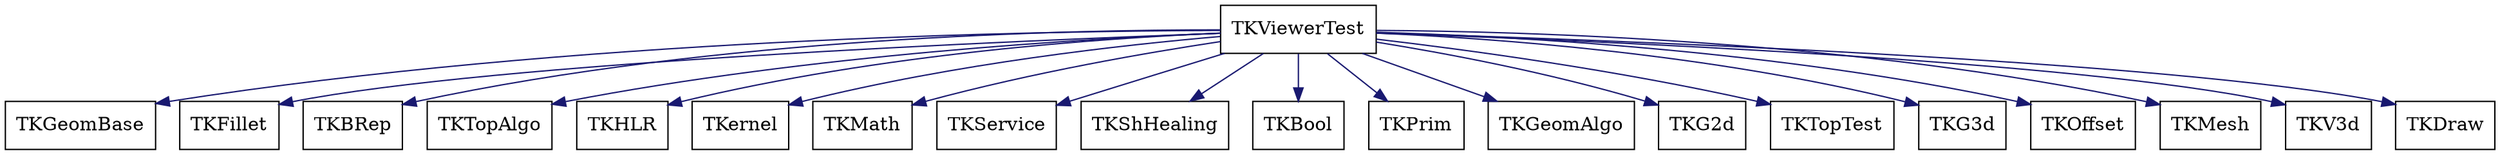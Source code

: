 digraph schema_TKViewerTest
{
	TKViewerTest [ URL = "toolkit_tkviewertest.html", shape = box ]
	TKGeomBase [ URL = "toolkit_tkgeombase.html" , shape = box ]
	TKViewerTest -> TKGeomBase [ color = "midnightblue", style = "solid" ]
	TKFillet [ URL = "toolkit_tkfillet.html" , shape = box ]
	TKViewerTest -> TKFillet [ color = "midnightblue", style = "solid" ]
	TKBRep [ URL = "toolkit_tkbrep.html" , shape = box ]
	TKViewerTest -> TKBRep [ color = "midnightblue", style = "solid" ]
	TKTopAlgo [ URL = "toolkit_tktopalgo.html" , shape = box ]
	TKViewerTest -> TKTopAlgo [ color = "midnightblue", style = "solid" ]
	TKHLR [ URL = "toolkit_tkhlr.html" , shape = box ]
	TKViewerTest -> TKHLR [ color = "midnightblue", style = "solid" ]
	TKernel [ URL = "toolkit_tkernel.html" , shape = box ]
	TKViewerTest -> TKernel [ color = "midnightblue", style = "solid" ]
	TKMath [ URL = "toolkit_tkmath.html" , shape = box ]
	TKViewerTest -> TKMath [ color = "midnightblue", style = "solid" ]
	TKService [ URL = "toolkit_tkservice.html" , shape = box ]
	TKViewerTest -> TKService [ color = "midnightblue", style = "solid" ]
	TKShHealing [ URL = "toolkit_tkshhealing.html" , shape = box ]
	TKViewerTest -> TKShHealing [ color = "midnightblue", style = "solid" ]
	TKBool [ URL = "toolkit_tkbool.html" , shape = box ]
	TKViewerTest -> TKBool [ color = "midnightblue", style = "solid" ]
	TKPrim [ URL = "toolkit_tkprim.html" , shape = box ]
	TKViewerTest -> TKPrim [ color = "midnightblue", style = "solid" ]
	TKGeomAlgo [ URL = "toolkit_tkgeomalgo.html" , shape = box ]
	TKViewerTest -> TKGeomAlgo [ color = "midnightblue", style = "solid" ]
	TKG2d [ URL = "toolkit_tkg2d.html" , shape = box ]
	TKViewerTest -> TKG2d [ color = "midnightblue", style = "solid" ]
	TKTopTest [ URL = "toolkit_tktoptest.html" , shape = box ]
	TKViewerTest -> TKTopTest [ color = "midnightblue", style = "solid" ]
	TKG3d [ URL = "toolkit_tkg3d.html" , shape = box ]
	TKViewerTest -> TKG3d [ color = "midnightblue", style = "solid" ]
	TKOffset [ URL = "toolkit_tkoffset.html" , shape = box ]
	TKViewerTest -> TKOffset [ color = "midnightblue", style = "solid" ]
	TKMesh [ URL = "toolkit_tkmesh.html" , shape = box ]
	TKViewerTest -> TKMesh [ color = "midnightblue", style = "solid" ]
	TKV3d [ URL = "toolkit_tkv3d.html" , shape = box ]
	TKViewerTest -> TKV3d [ color = "midnightblue", style = "solid" ]
	TKDraw [ URL = "toolkit_tkdraw.html" , shape = box ]
	TKViewerTest -> TKDraw [ color = "midnightblue", style = "solid" ]
	aspect = 1
}
